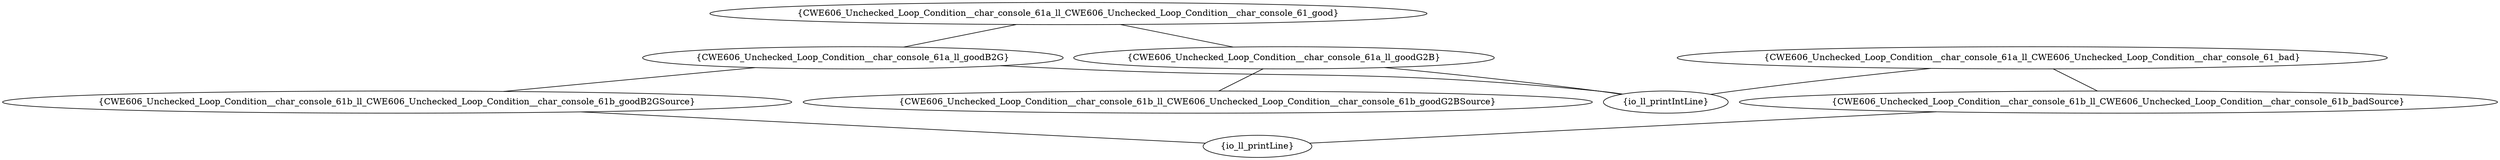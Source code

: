 graph "cg graph" {
CWE606_Unchecked_Loop_Condition__char_console_61a_ll_goodG2B [label="{CWE606_Unchecked_Loop_Condition__char_console_61a_ll_goodG2B}"];
CWE606_Unchecked_Loop_Condition__char_console_61b_ll_CWE606_Unchecked_Loop_Condition__char_console_61b_goodG2BSource [label="{CWE606_Unchecked_Loop_Condition__char_console_61b_ll_CWE606_Unchecked_Loop_Condition__char_console_61b_goodG2BSource}"];
io_ll_printIntLine [label="{io_ll_printIntLine}"];
CWE606_Unchecked_Loop_Condition__char_console_61a_ll_goodB2G [label="{CWE606_Unchecked_Loop_Condition__char_console_61a_ll_goodB2G}"];
CWE606_Unchecked_Loop_Condition__char_console_61b_ll_CWE606_Unchecked_Loop_Condition__char_console_61b_goodB2GSource [label="{CWE606_Unchecked_Loop_Condition__char_console_61b_ll_CWE606_Unchecked_Loop_Condition__char_console_61b_goodB2GSource}"];
CWE606_Unchecked_Loop_Condition__char_console_61b_ll_CWE606_Unchecked_Loop_Condition__char_console_61b_badSource [label="{CWE606_Unchecked_Loop_Condition__char_console_61b_ll_CWE606_Unchecked_Loop_Condition__char_console_61b_badSource}"];
io_ll_printLine [label="{io_ll_printLine}"];
CWE606_Unchecked_Loop_Condition__char_console_61a_ll_CWE606_Unchecked_Loop_Condition__char_console_61_good [label="{CWE606_Unchecked_Loop_Condition__char_console_61a_ll_CWE606_Unchecked_Loop_Condition__char_console_61_good}"];
CWE606_Unchecked_Loop_Condition__char_console_61a_ll_CWE606_Unchecked_Loop_Condition__char_console_61_bad [label="{CWE606_Unchecked_Loop_Condition__char_console_61a_ll_CWE606_Unchecked_Loop_Condition__char_console_61_bad}"];
CWE606_Unchecked_Loop_Condition__char_console_61a_ll_goodG2B -- CWE606_Unchecked_Loop_Condition__char_console_61b_ll_CWE606_Unchecked_Loop_Condition__char_console_61b_goodG2BSource;
CWE606_Unchecked_Loop_Condition__char_console_61a_ll_goodG2B -- io_ll_printIntLine;
CWE606_Unchecked_Loop_Condition__char_console_61a_ll_goodB2G -- CWE606_Unchecked_Loop_Condition__char_console_61b_ll_CWE606_Unchecked_Loop_Condition__char_console_61b_goodB2GSource;
CWE606_Unchecked_Loop_Condition__char_console_61a_ll_goodB2G -- io_ll_printIntLine;
CWE606_Unchecked_Loop_Condition__char_console_61b_ll_CWE606_Unchecked_Loop_Condition__char_console_61b_badSource -- io_ll_printLine;
CWE606_Unchecked_Loop_Condition__char_console_61b_ll_CWE606_Unchecked_Loop_Condition__char_console_61b_goodB2GSource -- io_ll_printLine;
CWE606_Unchecked_Loop_Condition__char_console_61a_ll_CWE606_Unchecked_Loop_Condition__char_console_61_good -- CWE606_Unchecked_Loop_Condition__char_console_61a_ll_goodG2B;
CWE606_Unchecked_Loop_Condition__char_console_61a_ll_CWE606_Unchecked_Loop_Condition__char_console_61_good -- CWE606_Unchecked_Loop_Condition__char_console_61a_ll_goodB2G;
CWE606_Unchecked_Loop_Condition__char_console_61a_ll_CWE606_Unchecked_Loop_Condition__char_console_61_bad -- CWE606_Unchecked_Loop_Condition__char_console_61b_ll_CWE606_Unchecked_Loop_Condition__char_console_61b_badSource;
CWE606_Unchecked_Loop_Condition__char_console_61a_ll_CWE606_Unchecked_Loop_Condition__char_console_61_bad -- io_ll_printIntLine;
}
